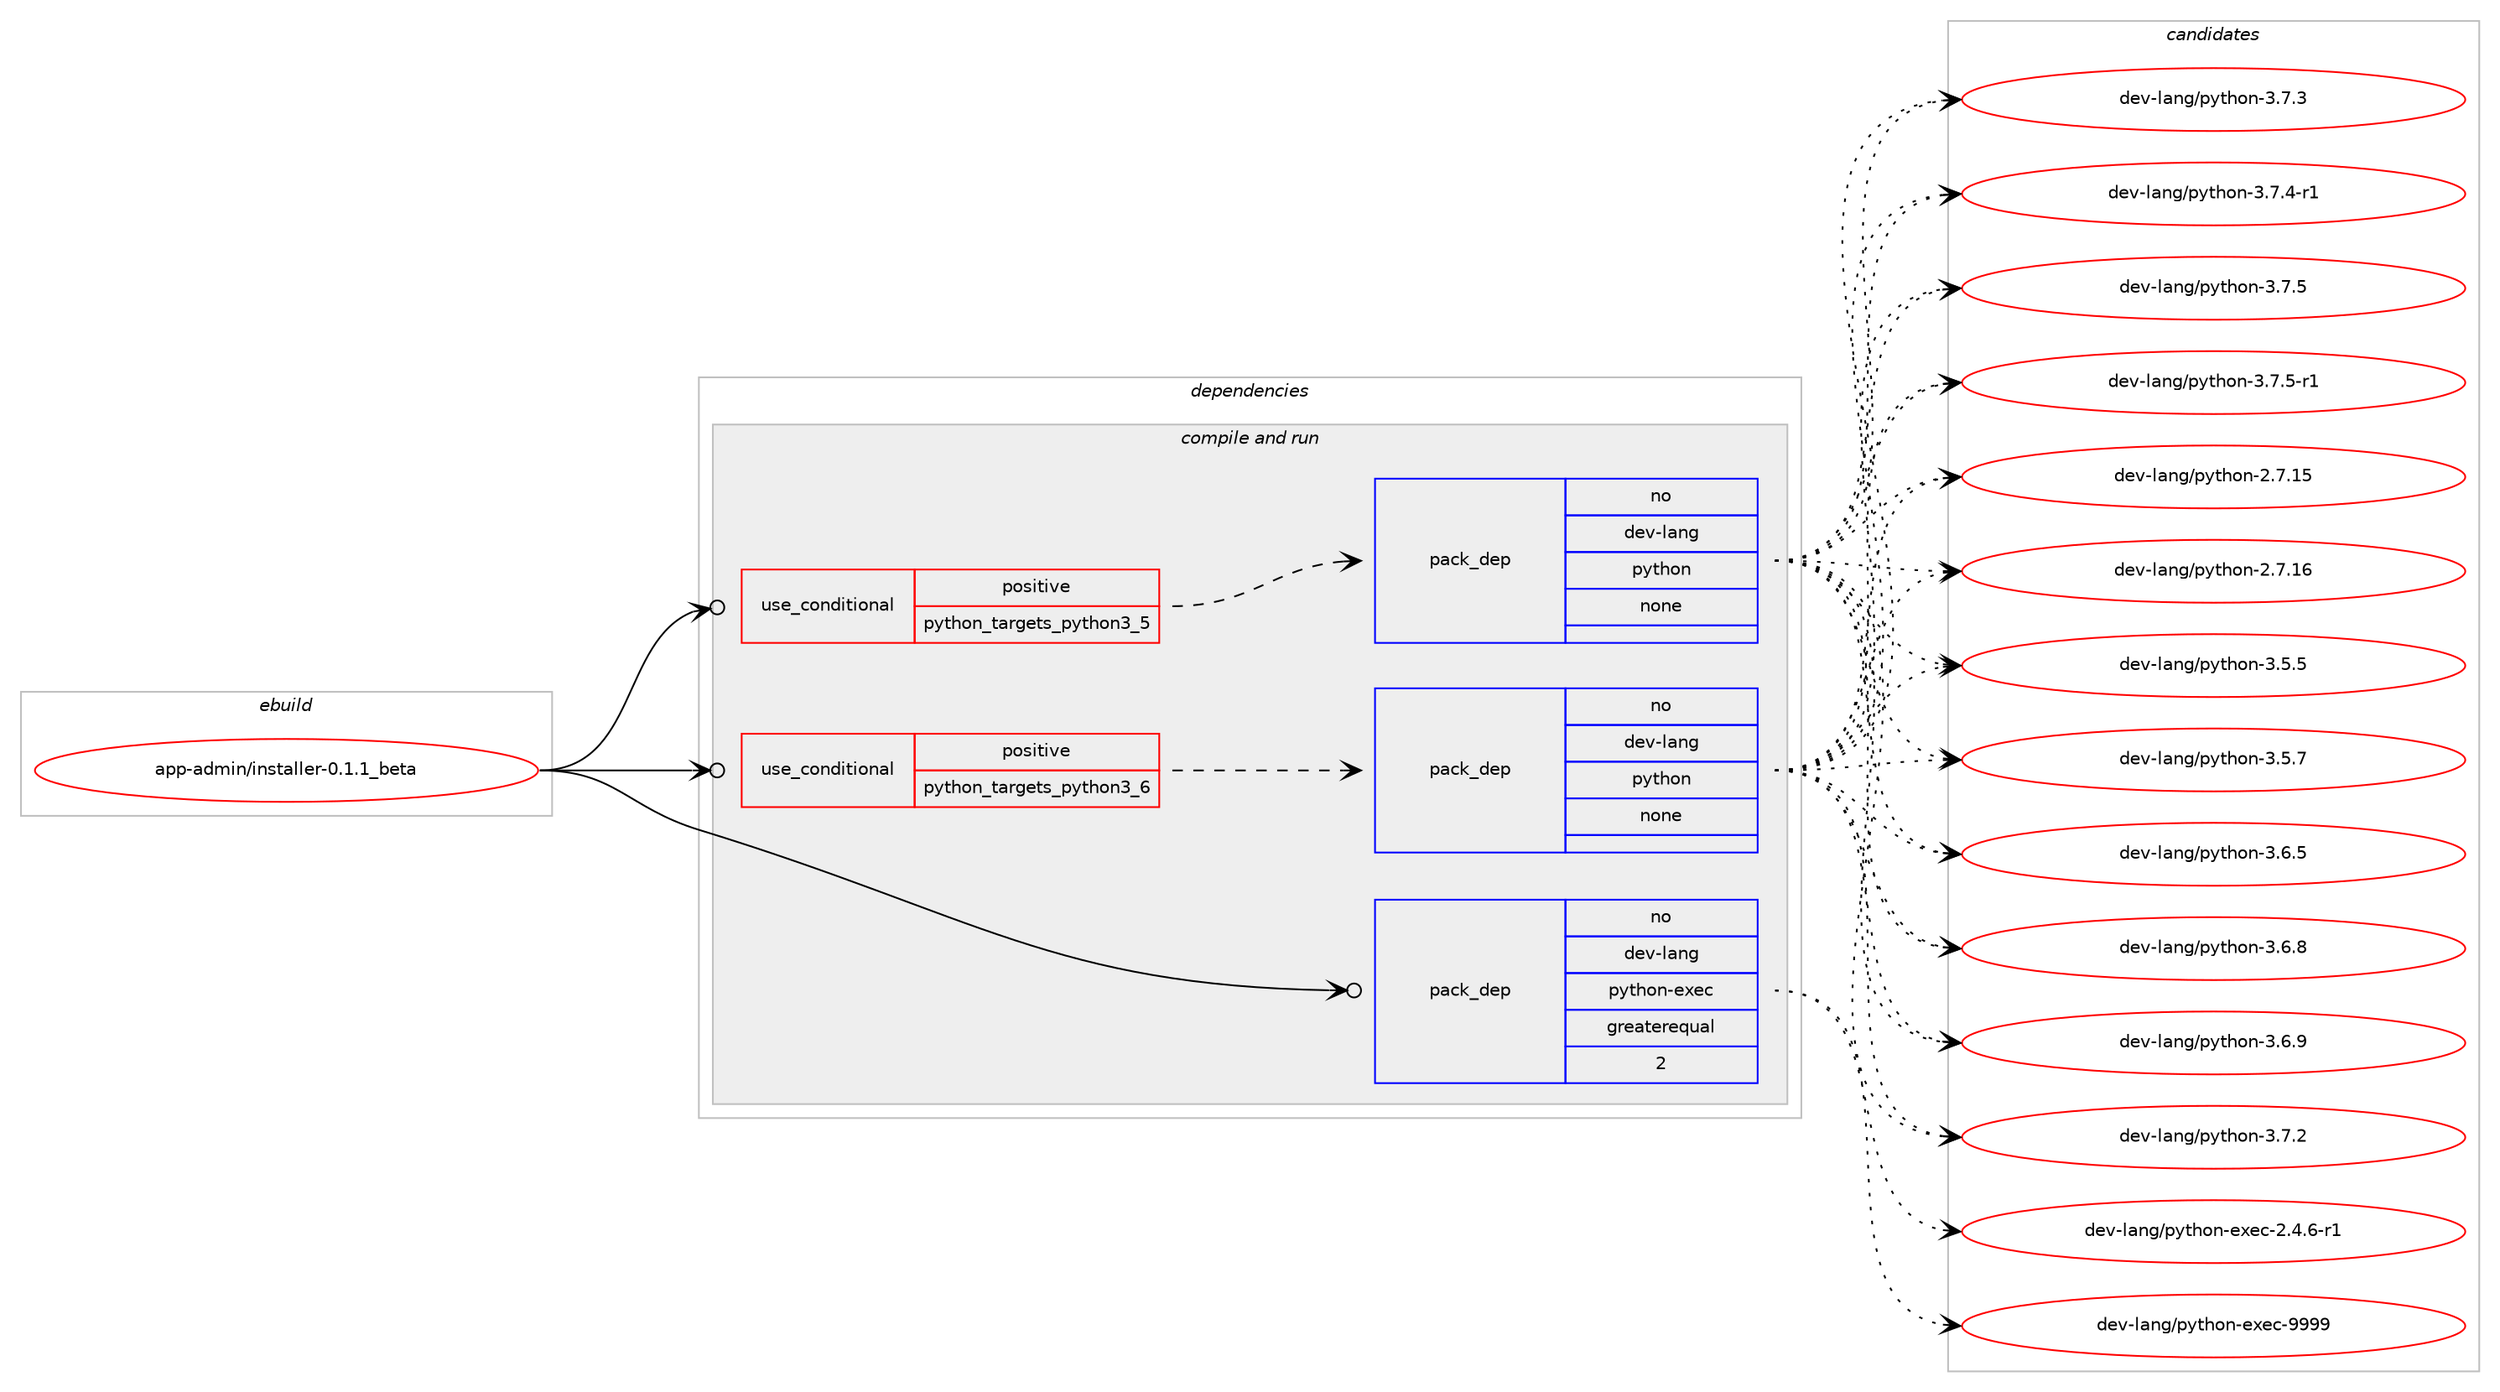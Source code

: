 digraph prolog {

# *************
# Graph options
# *************

newrank=true;
concentrate=true;
compound=true;
graph [rankdir=LR,fontname=Helvetica,fontsize=10,ranksep=1.5];#, ranksep=2.5, nodesep=0.2];
edge  [arrowhead=vee];
node  [fontname=Helvetica,fontsize=10];

# **********
# The ebuild
# **********

subgraph cluster_leftcol {
color=gray;
rank=same;
label=<<i>ebuild</i>>;
id [label="app-admin/installer-0.1.1_beta", color=red, width=4, href="../app-admin/installer-0.1.1_beta.svg"];
}

# ****************
# The dependencies
# ****************

subgraph cluster_midcol {
color=gray;
label=<<i>dependencies</i>>;
subgraph cluster_compile {
fillcolor="#eeeeee";
style=filled;
label=<<i>compile</i>>;
}
subgraph cluster_compileandrun {
fillcolor="#eeeeee";
style=filled;
label=<<i>compile and run</i>>;
subgraph cond111181 {
dependency467690 [label=<<TABLE BORDER="0" CELLBORDER="1" CELLSPACING="0" CELLPADDING="4"><TR><TD ROWSPAN="3" CELLPADDING="10">use_conditional</TD></TR><TR><TD>positive</TD></TR><TR><TD>python_targets_python3_5</TD></TR></TABLE>>, shape=none, color=red];
subgraph pack347993 {
dependency467691 [label=<<TABLE BORDER="0" CELLBORDER="1" CELLSPACING="0" CELLPADDING="4" WIDTH="220"><TR><TD ROWSPAN="6" CELLPADDING="30">pack_dep</TD></TR><TR><TD WIDTH="110">no</TD></TR><TR><TD>dev-lang</TD></TR><TR><TD>python</TD></TR><TR><TD>none</TD></TR><TR><TD></TD></TR></TABLE>>, shape=none, color=blue];
}
dependency467690:e -> dependency467691:w [weight=20,style="dashed",arrowhead="vee"];
}
id:e -> dependency467690:w [weight=20,style="solid",arrowhead="odotvee"];
subgraph cond111182 {
dependency467692 [label=<<TABLE BORDER="0" CELLBORDER="1" CELLSPACING="0" CELLPADDING="4"><TR><TD ROWSPAN="3" CELLPADDING="10">use_conditional</TD></TR><TR><TD>positive</TD></TR><TR><TD>python_targets_python3_6</TD></TR></TABLE>>, shape=none, color=red];
subgraph pack347994 {
dependency467693 [label=<<TABLE BORDER="0" CELLBORDER="1" CELLSPACING="0" CELLPADDING="4" WIDTH="220"><TR><TD ROWSPAN="6" CELLPADDING="30">pack_dep</TD></TR><TR><TD WIDTH="110">no</TD></TR><TR><TD>dev-lang</TD></TR><TR><TD>python</TD></TR><TR><TD>none</TD></TR><TR><TD></TD></TR></TABLE>>, shape=none, color=blue];
}
dependency467692:e -> dependency467693:w [weight=20,style="dashed",arrowhead="vee"];
}
id:e -> dependency467692:w [weight=20,style="solid",arrowhead="odotvee"];
subgraph pack347995 {
dependency467694 [label=<<TABLE BORDER="0" CELLBORDER="1" CELLSPACING="0" CELLPADDING="4" WIDTH="220"><TR><TD ROWSPAN="6" CELLPADDING="30">pack_dep</TD></TR><TR><TD WIDTH="110">no</TD></TR><TR><TD>dev-lang</TD></TR><TR><TD>python-exec</TD></TR><TR><TD>greaterequal</TD></TR><TR><TD>2</TD></TR></TABLE>>, shape=none, color=blue];
}
id:e -> dependency467694:w [weight=20,style="solid",arrowhead="odotvee"];
}
subgraph cluster_run {
fillcolor="#eeeeee";
style=filled;
label=<<i>run</i>>;
}
}

# **************
# The candidates
# **************

subgraph cluster_choices {
rank=same;
color=gray;
label=<<i>candidates</i>>;

subgraph choice347993 {
color=black;
nodesep=1;
choice10010111845108971101034711212111610411111045504655464953 [label="dev-lang/python-2.7.15", color=red, width=4,href="../dev-lang/python-2.7.15.svg"];
choice10010111845108971101034711212111610411111045504655464954 [label="dev-lang/python-2.7.16", color=red, width=4,href="../dev-lang/python-2.7.16.svg"];
choice100101118451089711010347112121116104111110455146534653 [label="dev-lang/python-3.5.5", color=red, width=4,href="../dev-lang/python-3.5.5.svg"];
choice100101118451089711010347112121116104111110455146534655 [label="dev-lang/python-3.5.7", color=red, width=4,href="../dev-lang/python-3.5.7.svg"];
choice100101118451089711010347112121116104111110455146544653 [label="dev-lang/python-3.6.5", color=red, width=4,href="../dev-lang/python-3.6.5.svg"];
choice100101118451089711010347112121116104111110455146544656 [label="dev-lang/python-3.6.8", color=red, width=4,href="../dev-lang/python-3.6.8.svg"];
choice100101118451089711010347112121116104111110455146544657 [label="dev-lang/python-3.6.9", color=red, width=4,href="../dev-lang/python-3.6.9.svg"];
choice100101118451089711010347112121116104111110455146554650 [label="dev-lang/python-3.7.2", color=red, width=4,href="../dev-lang/python-3.7.2.svg"];
choice100101118451089711010347112121116104111110455146554651 [label="dev-lang/python-3.7.3", color=red, width=4,href="../dev-lang/python-3.7.3.svg"];
choice1001011184510897110103471121211161041111104551465546524511449 [label="dev-lang/python-3.7.4-r1", color=red, width=4,href="../dev-lang/python-3.7.4-r1.svg"];
choice100101118451089711010347112121116104111110455146554653 [label="dev-lang/python-3.7.5", color=red, width=4,href="../dev-lang/python-3.7.5.svg"];
choice1001011184510897110103471121211161041111104551465546534511449 [label="dev-lang/python-3.7.5-r1", color=red, width=4,href="../dev-lang/python-3.7.5-r1.svg"];
dependency467691:e -> choice10010111845108971101034711212111610411111045504655464953:w [style=dotted,weight="100"];
dependency467691:e -> choice10010111845108971101034711212111610411111045504655464954:w [style=dotted,weight="100"];
dependency467691:e -> choice100101118451089711010347112121116104111110455146534653:w [style=dotted,weight="100"];
dependency467691:e -> choice100101118451089711010347112121116104111110455146534655:w [style=dotted,weight="100"];
dependency467691:e -> choice100101118451089711010347112121116104111110455146544653:w [style=dotted,weight="100"];
dependency467691:e -> choice100101118451089711010347112121116104111110455146544656:w [style=dotted,weight="100"];
dependency467691:e -> choice100101118451089711010347112121116104111110455146544657:w [style=dotted,weight="100"];
dependency467691:e -> choice100101118451089711010347112121116104111110455146554650:w [style=dotted,weight="100"];
dependency467691:e -> choice100101118451089711010347112121116104111110455146554651:w [style=dotted,weight="100"];
dependency467691:e -> choice1001011184510897110103471121211161041111104551465546524511449:w [style=dotted,weight="100"];
dependency467691:e -> choice100101118451089711010347112121116104111110455146554653:w [style=dotted,weight="100"];
dependency467691:e -> choice1001011184510897110103471121211161041111104551465546534511449:w [style=dotted,weight="100"];
}
subgraph choice347994 {
color=black;
nodesep=1;
choice10010111845108971101034711212111610411111045504655464953 [label="dev-lang/python-2.7.15", color=red, width=4,href="../dev-lang/python-2.7.15.svg"];
choice10010111845108971101034711212111610411111045504655464954 [label="dev-lang/python-2.7.16", color=red, width=4,href="../dev-lang/python-2.7.16.svg"];
choice100101118451089711010347112121116104111110455146534653 [label="dev-lang/python-3.5.5", color=red, width=4,href="../dev-lang/python-3.5.5.svg"];
choice100101118451089711010347112121116104111110455146534655 [label="dev-lang/python-3.5.7", color=red, width=4,href="../dev-lang/python-3.5.7.svg"];
choice100101118451089711010347112121116104111110455146544653 [label="dev-lang/python-3.6.5", color=red, width=4,href="../dev-lang/python-3.6.5.svg"];
choice100101118451089711010347112121116104111110455146544656 [label="dev-lang/python-3.6.8", color=red, width=4,href="../dev-lang/python-3.6.8.svg"];
choice100101118451089711010347112121116104111110455146544657 [label="dev-lang/python-3.6.9", color=red, width=4,href="../dev-lang/python-3.6.9.svg"];
choice100101118451089711010347112121116104111110455146554650 [label="dev-lang/python-3.7.2", color=red, width=4,href="../dev-lang/python-3.7.2.svg"];
choice100101118451089711010347112121116104111110455146554651 [label="dev-lang/python-3.7.3", color=red, width=4,href="../dev-lang/python-3.7.3.svg"];
choice1001011184510897110103471121211161041111104551465546524511449 [label="dev-lang/python-3.7.4-r1", color=red, width=4,href="../dev-lang/python-3.7.4-r1.svg"];
choice100101118451089711010347112121116104111110455146554653 [label="dev-lang/python-3.7.5", color=red, width=4,href="../dev-lang/python-3.7.5.svg"];
choice1001011184510897110103471121211161041111104551465546534511449 [label="dev-lang/python-3.7.5-r1", color=red, width=4,href="../dev-lang/python-3.7.5-r1.svg"];
dependency467693:e -> choice10010111845108971101034711212111610411111045504655464953:w [style=dotted,weight="100"];
dependency467693:e -> choice10010111845108971101034711212111610411111045504655464954:w [style=dotted,weight="100"];
dependency467693:e -> choice100101118451089711010347112121116104111110455146534653:w [style=dotted,weight="100"];
dependency467693:e -> choice100101118451089711010347112121116104111110455146534655:w [style=dotted,weight="100"];
dependency467693:e -> choice100101118451089711010347112121116104111110455146544653:w [style=dotted,weight="100"];
dependency467693:e -> choice100101118451089711010347112121116104111110455146544656:w [style=dotted,weight="100"];
dependency467693:e -> choice100101118451089711010347112121116104111110455146544657:w [style=dotted,weight="100"];
dependency467693:e -> choice100101118451089711010347112121116104111110455146554650:w [style=dotted,weight="100"];
dependency467693:e -> choice100101118451089711010347112121116104111110455146554651:w [style=dotted,weight="100"];
dependency467693:e -> choice1001011184510897110103471121211161041111104551465546524511449:w [style=dotted,weight="100"];
dependency467693:e -> choice100101118451089711010347112121116104111110455146554653:w [style=dotted,weight="100"];
dependency467693:e -> choice1001011184510897110103471121211161041111104551465546534511449:w [style=dotted,weight="100"];
}
subgraph choice347995 {
color=black;
nodesep=1;
choice10010111845108971101034711212111610411111045101120101994550465246544511449 [label="dev-lang/python-exec-2.4.6-r1", color=red, width=4,href="../dev-lang/python-exec-2.4.6-r1.svg"];
choice10010111845108971101034711212111610411111045101120101994557575757 [label="dev-lang/python-exec-9999", color=red, width=4,href="../dev-lang/python-exec-9999.svg"];
dependency467694:e -> choice10010111845108971101034711212111610411111045101120101994550465246544511449:w [style=dotted,weight="100"];
dependency467694:e -> choice10010111845108971101034711212111610411111045101120101994557575757:w [style=dotted,weight="100"];
}
}

}
